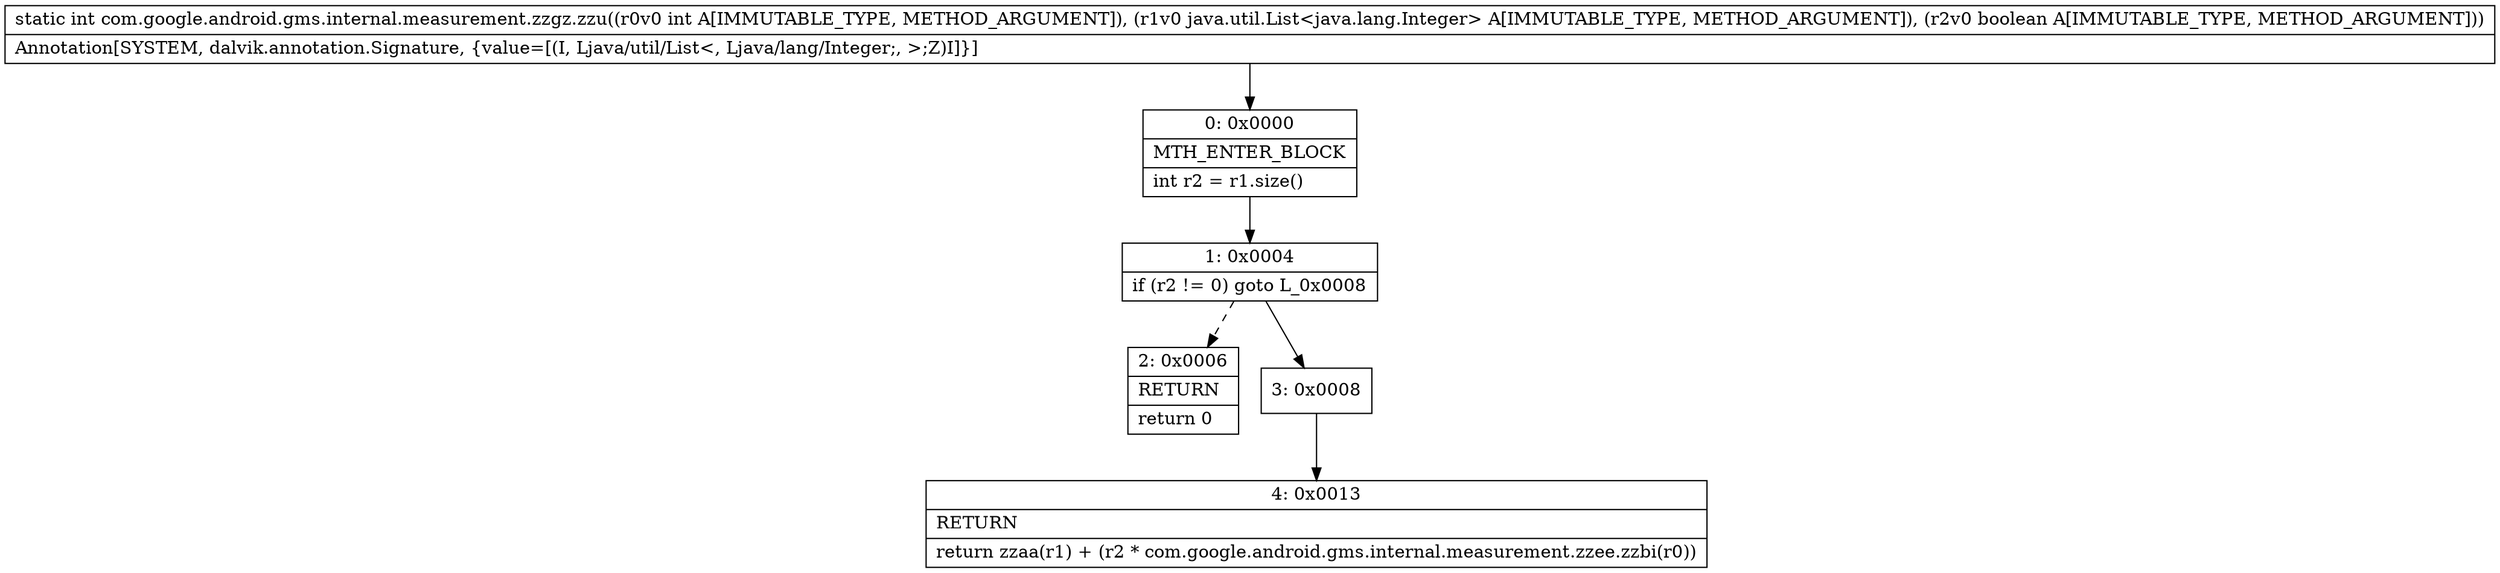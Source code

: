 digraph "CFG forcom.google.android.gms.internal.measurement.zzgz.zzu(ILjava\/util\/List;Z)I" {
Node_0 [shape=record,label="{0\:\ 0x0000|MTH_ENTER_BLOCK\l|int r2 = r1.size()\l}"];
Node_1 [shape=record,label="{1\:\ 0x0004|if (r2 != 0) goto L_0x0008\l}"];
Node_2 [shape=record,label="{2\:\ 0x0006|RETURN\l|return 0\l}"];
Node_3 [shape=record,label="{3\:\ 0x0008}"];
Node_4 [shape=record,label="{4\:\ 0x0013|RETURN\l|return zzaa(r1) + (r2 * com.google.android.gms.internal.measurement.zzee.zzbi(r0))\l}"];
MethodNode[shape=record,label="{static int com.google.android.gms.internal.measurement.zzgz.zzu((r0v0 int A[IMMUTABLE_TYPE, METHOD_ARGUMENT]), (r1v0 java.util.List\<java.lang.Integer\> A[IMMUTABLE_TYPE, METHOD_ARGUMENT]), (r2v0 boolean A[IMMUTABLE_TYPE, METHOD_ARGUMENT]))  | Annotation[SYSTEM, dalvik.annotation.Signature, \{value=[(I, Ljava\/util\/List\<, Ljava\/lang\/Integer;, \>;Z)I]\}]\l}"];
MethodNode -> Node_0;
Node_0 -> Node_1;
Node_1 -> Node_2[style=dashed];
Node_1 -> Node_3;
Node_3 -> Node_4;
}

